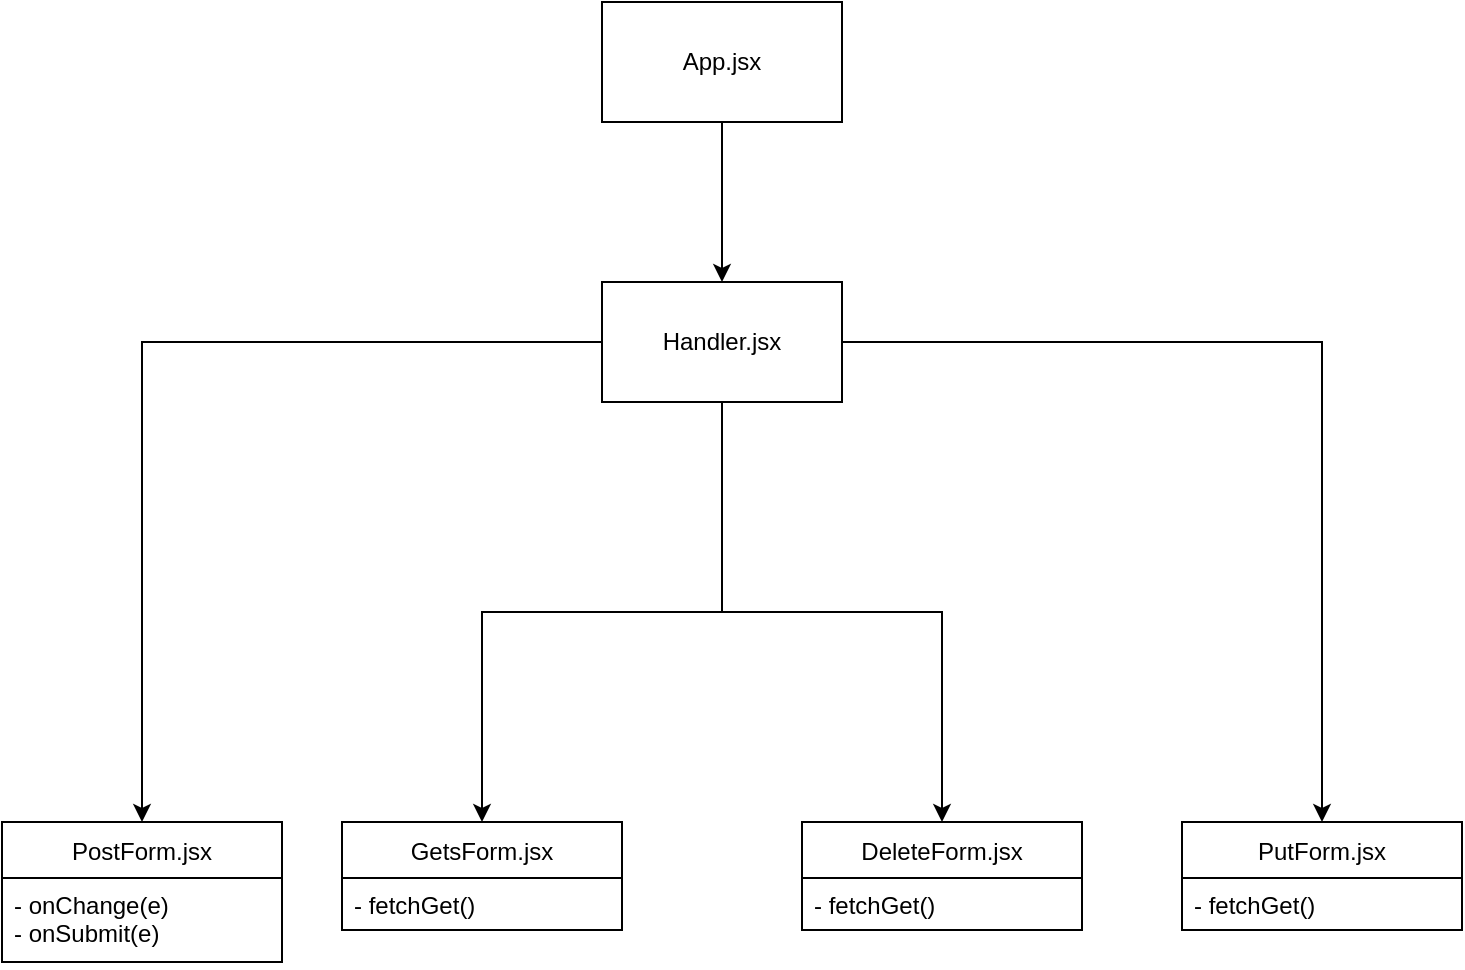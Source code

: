 <mxfile version="12.2.4"><diagram id="nkt1UaSRcbXVUMGWF4kY"><mxGraphModel dx="1739" dy="1834" grid="1" gridSize="10" guides="1" tooltips="1" connect="1" arrows="1" fold="1" page="1" pageScale="1" pageWidth="827" pageHeight="1169" math="0" shadow="0"><root><mxCell id="0"/><mxCell id="1" parent="0"/><mxCell id="20" value="" style="edgeStyle=orthogonalEdgeStyle;rounded=0;orthogonalLoop=1;jettySize=auto;html=1;" edge="1" parent="1" source="2" target="19"><mxGeometry relative="1" as="geometry"/></mxCell><mxCell id="2" value="App.jsx" style="rounded=0;whiteSpace=wrap;html=1;" vertex="1" parent="1"><mxGeometry x="290" y="-160" width="120" height="60" as="geometry"/></mxCell><mxCell id="24" value="" style="edgeStyle=orthogonalEdgeStyle;rounded=0;orthogonalLoop=1;jettySize=auto;html=1;entryX=0.5;entryY=0;entryDx=0;entryDy=0;" edge="1" parent="1" source="19" target="15"><mxGeometry relative="1" as="geometry"><mxPoint x="350" y="120" as="targetPoint"/></mxGeometry></mxCell><mxCell id="26" value="" style="edgeStyle=orthogonalEdgeStyle;rounded=0;orthogonalLoop=1;jettySize=auto;html=1;entryX=0.5;entryY=0;entryDx=0;entryDy=0;" edge="1" parent="1" source="19" target="11"><mxGeometry relative="1" as="geometry"><mxPoint x="350" y="120" as="targetPoint"/></mxGeometry></mxCell><mxCell id="28" value="" style="edgeStyle=orthogonalEdgeStyle;rounded=0;orthogonalLoop=1;jettySize=auto;html=1;entryX=0.5;entryY=0;entryDx=0;entryDy=0;" edge="1" parent="1" source="19" target="29"><mxGeometry relative="1" as="geometry"><mxPoint x="460" y="247" as="targetPoint"/></mxGeometry></mxCell><mxCell id="32" value="" style="edgeStyle=orthogonalEdgeStyle;rounded=0;orthogonalLoop=1;jettySize=auto;html=1;" edge="1" parent="1" source="19" target="33"><mxGeometry relative="1" as="geometry"><mxPoint x="650" y="255" as="targetPoint"/></mxGeometry></mxCell><mxCell id="19" value="Handler.jsx" style="rounded=0;whiteSpace=wrap;html=1;" vertex="1" parent="1"><mxGeometry x="290" y="-20" width="120" height="60" as="geometry"/></mxCell><mxCell id="11" value="GetsForm.jsx" style="swimlane;fontStyle=0;childLayout=stackLayout;horizontal=1;startSize=28;fillColor=none;horizontalStack=0;resizeParent=1;resizeParentMax=0;resizeLast=0;collapsible=1;marginBottom=0;" vertex="1" parent="1"><mxGeometry x="160" y="250" width="140" height="54" as="geometry"/></mxCell><mxCell id="12" value="- fetchGet()" style="text;strokeColor=none;fillColor=none;align=left;verticalAlign=top;spacingLeft=4;spacingRight=4;overflow=hidden;rotatable=0;points=[[0,0.5],[1,0.5]];portConstraint=eastwest;" vertex="1" parent="11"><mxGeometry y="28" width="140" height="26" as="geometry"/></mxCell><mxCell id="15" value="PostForm.jsx" style="swimlane;fontStyle=0;childLayout=stackLayout;horizontal=1;startSize=28;fillColor=none;horizontalStack=0;resizeParent=1;resizeParentMax=0;resizeLast=0;collapsible=1;marginBottom=0;" vertex="1" parent="1"><mxGeometry x="-10" y="250" width="140" height="70" as="geometry"/></mxCell><mxCell id="16" value="- onChange(e)&#10;- onSubmit(e)" style="text;strokeColor=none;fillColor=none;align=left;verticalAlign=top;spacingLeft=4;spacingRight=4;overflow=hidden;rotatable=0;points=[[0,0.5],[1,0.5]];portConstraint=eastwest;" vertex="1" parent="15"><mxGeometry y="28" width="140" height="42" as="geometry"/></mxCell><mxCell id="29" value="DeleteForm.jsx" style="swimlane;fontStyle=0;childLayout=stackLayout;horizontal=1;startSize=28;fillColor=none;horizontalStack=0;resizeParent=1;resizeParentMax=0;resizeLast=0;collapsible=1;marginBottom=0;" vertex="1" parent="1"><mxGeometry x="390" y="250" width="140" height="54" as="geometry"/></mxCell><mxCell id="30" value="- fetchGet()" style="text;strokeColor=none;fillColor=none;align=left;verticalAlign=top;spacingLeft=4;spacingRight=4;overflow=hidden;rotatable=0;points=[[0,0.5],[1,0.5]];portConstraint=eastwest;" vertex="1" parent="29"><mxGeometry y="28" width="140" height="26" as="geometry"/></mxCell><mxCell id="33" value="PutForm.jsx" style="swimlane;fontStyle=0;childLayout=stackLayout;horizontal=1;startSize=28;fillColor=none;horizontalStack=0;resizeParent=1;resizeParentMax=0;resizeLast=0;collapsible=1;marginBottom=0;" vertex="1" parent="1"><mxGeometry x="580" y="250" width="140" height="54" as="geometry"/></mxCell><mxCell id="34" value="- fetchGet()" style="text;strokeColor=none;fillColor=none;align=left;verticalAlign=top;spacingLeft=4;spacingRight=4;overflow=hidden;rotatable=0;points=[[0,0.5],[1,0.5]];portConstraint=eastwest;" vertex="1" parent="33"><mxGeometry y="28" width="140" height="26" as="geometry"/></mxCell></root></mxGraphModel></diagram></mxfile>